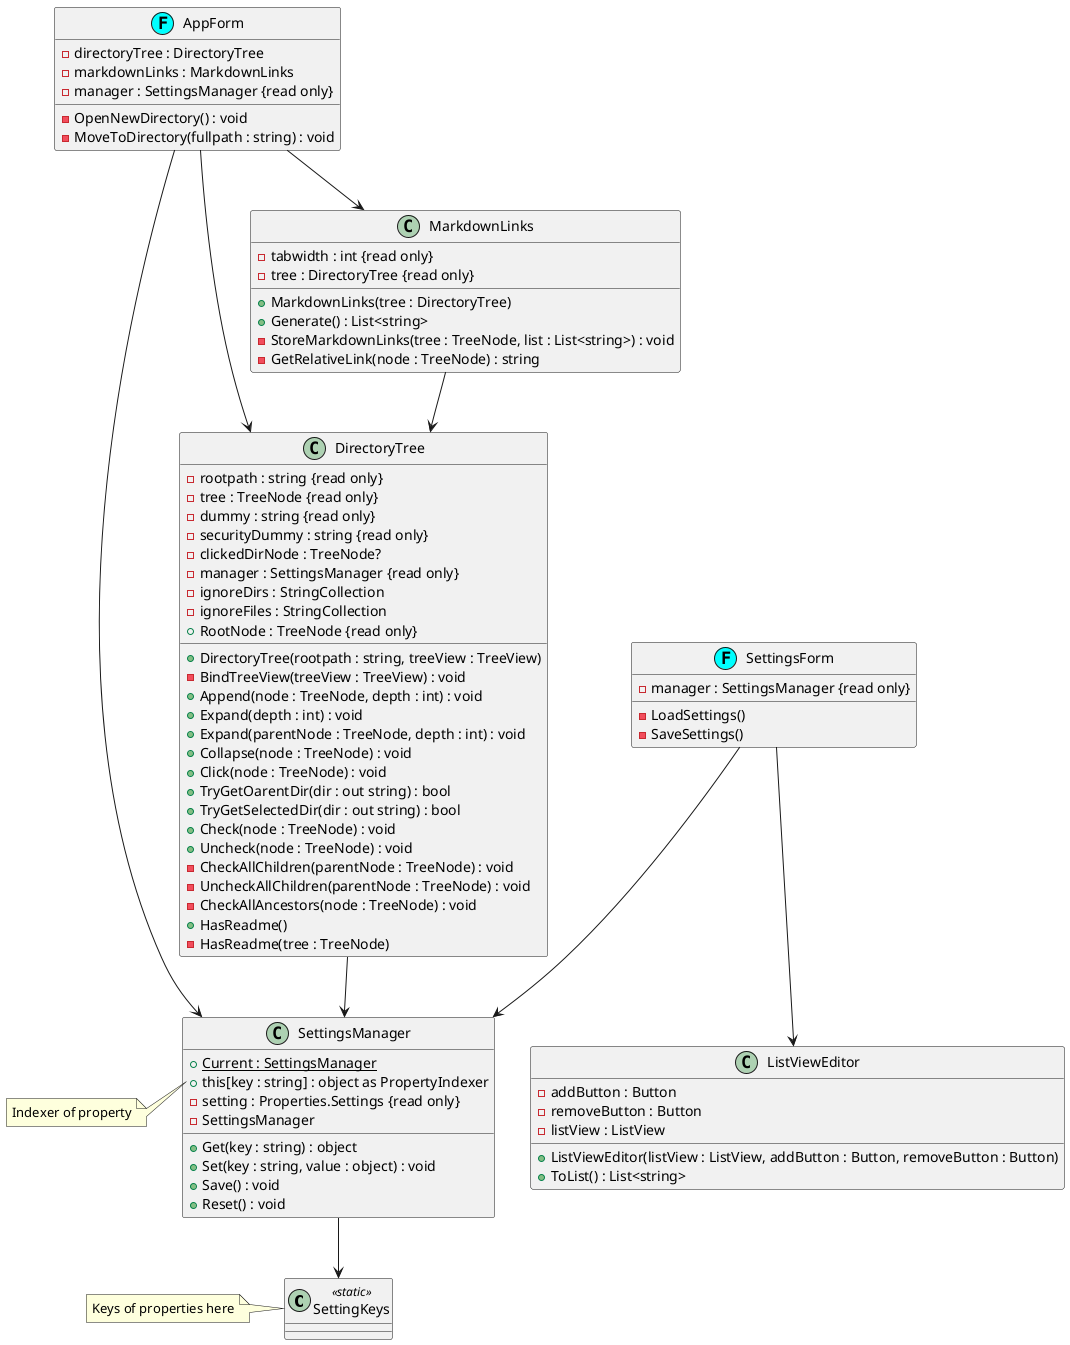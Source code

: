 @startuml ClassDiagram
class SettingKeys <<static>>
{
}
note left of SettingKeys
    Keys of properties here
end note

SettingsManager --> SettingKeys
class SettingsManager
{
'{static} - instance : SettingsManager
{static} + Current : SettingsManager
+ this[key : string] : object as PropertyIndexer
- setting : Properties.Settings {read only}
- SettingsManager
+ Get(key : string) : object
+ Set(key : string, value : object) : void
+ Save() : void
+ Reset() : void
}
note left of SettingsManager::PropertyIndexer
    Indexer of property
end note

' AppForm -up-|> Form
' SettingsForm -up-|> Form
' class Form << (F, #00ffff) >>
' {
'     '
' }

AppForm --> DirectoryTree
AppForm --> MarkdownLinks
AppForm --> SettingsManager
class AppForm << (F, #00ffff) >>
{
    - directoryTree : DirectoryTree
    - markdownLinks : MarkdownLinks
    - manager : SettingsManager {read only}
    '
    - OpenNewDirectory() : void
    - MoveToDirectory(fullpath : string) : void

}

SettingsForm --> SettingsManager
SettingsForm --> ListViewEditor
class SettingsForm << (F, #00ffff) >>
{
    - manager : SettingsManager {read only}
    '
    - LoadSettings()
    - SaveSettings()
}

DirectoryTree --> SettingsManager
class DirectoryTree
{
    - rootpath : string {read only}
    - tree : TreeNode {read only}
    - dummy : string {read only}
    - securityDummy : string {read only}
    - clickedDirNode : TreeNode?
    '
    - manager : SettingsManager {read only}
    '
    - ignoreDirs : StringCollection
    - ignoreFiles : StringCollection
    '
    + RootNode : TreeNode {read only}
    '
    + DirectoryTree(rootpath : string, treeView : TreeView)
    - BindTreeView(treeView : TreeView) : void
    + Append(node : TreeNode, depth : int) : void
    + Expand(depth : int) : void
    + Expand(parentNode : TreeNode, depth : int) : void
    + Collapse(node : TreeNode) : void
    + Click(node : TreeNode) : void
    + TryGetOarentDir(dir : out string) : bool
    + TryGetSelectedDir(dir : out string) : bool
    + Check(node : TreeNode) : void
    + Uncheck(node : TreeNode) : void
    - CheckAllChildren(parentNode : TreeNode) : void
    - UncheckAllChildren(parentNode : TreeNode) : void
    - CheckAllAncestors(node : TreeNode) : void
    + HasReadme()
    - HasReadme(tree : TreeNode)
}

MarkdownLinks --> DirectoryTree
class MarkdownLinks
{
    - tabwidth : int {read only}
    - tree : DirectoryTree {read only}

    + MarkdownLinks(tree : DirectoryTree)
    + Generate() : List<string>
    - StoreMarkdownLinks(tree : TreeNode, list : List<string>) : void
    - GetRelativeLink(node : TreeNode) : string
}

class ListViewEditor
{
    - addButton : Button
    - removeButton : Button
    - listView : ListView
    '
    + ListViewEditor(listView : ListView, addButton : Button, removeButton : Button)
    + ToList() : List<string>
}

@enduml

' @startuml AB
' Alice -> Bob
' @enduml
